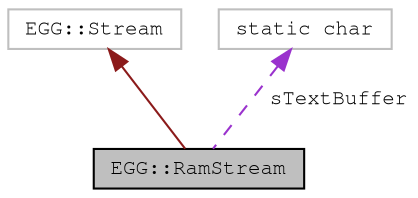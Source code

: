 digraph "EGG::RamStream"
{
 // LATEX_PDF_SIZE
  edge [fontname="FreeMono",fontsize="10",labelfontname="FreeMono",labelfontsize="10"];
  node [fontname="FreeMono",fontsize="10",shape=record];
  Node1 [label="EGG::RamStream",height=0.2,width=0.4,color="black", fillcolor="grey75", style="filled", fontcolor="black",tooltip="The Stream class allows for reading binary / text streams from RAM."];
  Node2 -> Node1 [dir="back",color="firebrick4",fontsize="10",style="solid",fontname="FreeMono"];
  Node2 [label="EGG::Stream",height=0.2,width=0.4,color="grey75", fillcolor="white", style="filled",URL="$struct_e_g_g_1_1_stream.html",tooltip=" "];
  Node3 -> Node1 [dir="back",color="darkorchid3",fontsize="10",style="dashed",label=" sTextBuffer" ,fontname="FreeMono"];
  Node3 [label="static char",height=0.2,width=0.4,color="grey75", fillcolor="white", style="filled",tooltip=" "];
}
